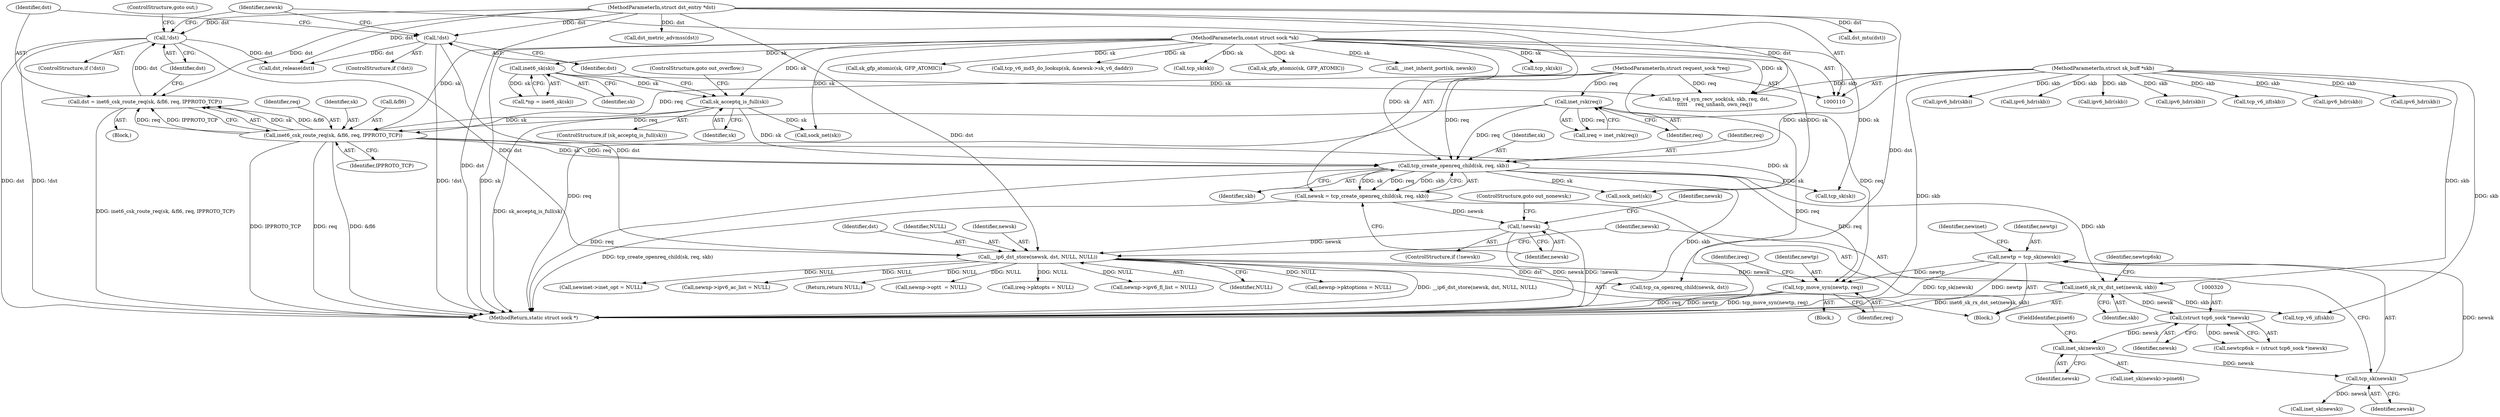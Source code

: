 digraph "0_linux_45f6fad84cc305103b28d73482b344d7f5b76f39_17@API" {
"1000592" [label="(Call,tcp_move_syn(newtp, req))"];
"1000331" [label="(Call,newtp = tcp_sk(newsk))"];
"1000333" [label="(Call,tcp_sk(newsk))"];
"1000324" [label="(Call,inet_sk(newsk))"];
"1000319" [label="(Call,(struct tcp6_sock *)newsk)"];
"1000314" [label="(Call,inet6_sk_rx_dst_set(newsk, skb))"];
"1000309" [label="(Call,__ip6_dst_store(newsk, dst, NULL, NULL))"];
"1000301" [label="(Call,!newsk)"];
"1000294" [label="(Call,newsk = tcp_create_openreq_child(sk, req, skb))"];
"1000296" [label="(Call,tcp_create_openreq_child(sk, req, skb))"];
"1000284" [label="(Call,inet6_csk_route_req(sk, &fl6, req, IPPROTO_TCP))"];
"1000275" [label="(Call,sk_acceptq_is_full(sk))"];
"1000123" [label="(Call,inet6_sk(sk))"];
"1000111" [label="(MethodParameterIn,const struct sock *sk)"];
"1000272" [label="(Call,inet_rsk(req))"];
"1000113" [label="(MethodParameterIn,struct request_sock *req)"];
"1000112" [label="(MethodParameterIn,struct sk_buff *skb)"];
"1000291" [label="(Call,!dst)"];
"1000282" [label="(Call,dst = inet6_csk_route_req(sk, &fl6, req, IPPROTO_TCP))"];
"1000114" [label="(MethodParameterIn,struct dst_entry *dst)"];
"1000279" [label="(Call,!dst)"];
"1000285" [label="(Identifier,sk)"];
"1000646" [label="(MethodReturn,static struct sock *)"];
"1000117" [label="(Block,)"];
"1000386" [label="(Call,newnp->ipv6_fl_list = NULL)"];
"1000286" [label="(Call,&fl6)"];
"1000332" [label="(Identifier,newtp)"];
"1000633" [label="(Call,sock_net(sk))"];
"1000277" [label="(ControlStructure,goto out_overflow;)"];
"1000289" [label="(Identifier,IPPROTO_TCP)"];
"1000275" [label="(Call,sk_acceptq_is_full(sk))"];
"1000312" [label="(Identifier,NULL)"];
"1000592" [label="(Call,tcp_move_syn(newtp, req))"];
"1000279" [label="(Call,!dst)"];
"1000313" [label="(Identifier,NULL)"];
"1000507" [label="(Call,tcp_sk(sk))"];
"1000310" [label="(Identifier,newsk)"];
"1000488" [label="(Call,dst_mtu(dst))"];
"1000292" [label="(Identifier,dst)"];
"1000281" [label="(Block,)"];
"1000324" [label="(Call,inet_sk(newsk))"];
"1000591" [label="(Block,)"];
"1000274" [label="(ControlStructure,if (sk_acceptq_is_full(sk)))"];
"1000402" [label="(Call,newnp->pktoptions = NULL)"];
"1000311" [label="(Identifier,dst)"];
"1000288" [label="(Identifier,req)"];
"1000376" [label="(Call,newinet->inet_opt = NULL)"];
"1000299" [label="(Identifier,skb)"];
"1000301" [label="(Call,!newsk)"];
"1000303" [label="(ControlStructure,goto out_nonewsk;)"];
"1000283" [label="(Identifier,dst)"];
"1000297" [label="(Identifier,sk)"];
"1000317" [label="(Call,newtcp6sk = (struct tcp6_sock *)newsk)"];
"1000302" [label="(Identifier,newsk)"];
"1000336" [label="(Identifier,newinet)"];
"1000314" [label="(Call,inet6_sk_rx_dst_set(newsk, skb))"];
"1000431" [label="(Call,ipv6_hdr(skb))"];
"1000121" [label="(Call,*np = inet6_sk(sk))"];
"1000300" [label="(ControlStructure,if (!newsk))"];
"1000291" [label="(Call,!dst)"];
"1000306" [label="(Identifier,newsk)"];
"1000608" [label="(Call,sk_gfp_atomic(sk, GFP_ATOMIC))"];
"1000293" [label="(ControlStructure,goto out;)"];
"1000593" [label="(Identifier,newtp)"];
"1000296" [label="(Call,tcp_create_openreq_child(sk, req, skb))"];
"1000331" [label="(Call,newtp = tcp_sk(newsk))"];
"1000315" [label="(Identifier,newsk)"];
"1000309" [label="(Call,__ip6_dst_store(newsk, dst, NULL, NULL))"];
"1000284" [label="(Call,inet6_csk_route_req(sk, &fl6, req, IPPROTO_TCP))"];
"1000114" [label="(MethodParameterIn,struct dst_entry *dst)"];
"1000319" [label="(Call,(struct tcp6_sock *)newsk)"];
"1000442" [label="(Call,ipv6_hdr(skb))"];
"1000337" [label="(Call,inet_sk(newsk))"];
"1000111" [label="(MethodParameterIn,const struct sock *sk)"];
"1000276" [label="(Identifier,sk)"];
"1000280" [label="(Identifier,dst)"];
"1000316" [label="(Identifier,skb)"];
"1000270" [label="(Call,ireq = inet_rsk(req))"];
"1000260" [label="(Call,ipv6_hdr(skb))"];
"1000641" [label="(Call,sock_net(sk))"];
"1000637" [label="(Call,dst_release(dst))"];
"1000123" [label="(Call,inet6_sk(sk))"];
"1000272" [label="(Call,inet_rsk(req))"];
"1000112" [label="(MethodParameterIn,struct sk_buff *skb)"];
"1000325" [label="(Identifier,newsk)"];
"1000290" [label="(ControlStructure,if (!dst))"];
"1000597" [label="(Identifier,ireq)"];
"1000298" [label="(Identifier,req)"];
"1000381" [label="(Call,newnp->ipv6_ac_list = NULL)"];
"1000494" [label="(Call,dst_metric_advmss(dst))"];
"1000282" [label="(Call,dst = inet6_csk_route_req(sk, &fl6, req, IPPROTO_TCP))"];
"1000542" [label="(Call,tcp_v6_md5_do_lookup(sk, &newsk->sk_v6_daddr))"];
"1000294" [label="(Call,newsk = tcp_create_openreq_child(sk, req, skb))"];
"1000321" [label="(Identifier,newsk)"];
"1000278" [label="(ControlStructure,if (!dst))"];
"1000124" [label="(Identifier,sk)"];
"1000333" [label="(Call,tcp_sk(newsk))"];
"1000423" [label="(Call,ipv6_hdr(skb))"];
"1000323" [label="(Call,inet_sk(newsk)->pinet6)"];
"1000594" [label="(Identifier,req)"];
"1000234" [label="(Call,tcp_v6_iif(skb))"];
"1000483" [label="(Call,tcp_ca_openreq_child(newsk, dst))"];
"1000142" [label="(Call,tcp_v4_syn_recv_sock(sk, skb, req, dst,\n\t\t\t\t\t     req_unhash, own_req))"];
"1000520" [label="(Call,tcp_sk(sk))"];
"1000241" [label="(Call,ipv6_hdr(skb))"];
"1000566" [label="(Call,sk_gfp_atomic(sk, GFP_ATOMIC))"];
"1000571" [label="(Call,__inet_inherit_port(sk, newsk))"];
"1000326" [label="(FieldIdentifier,pinet6)"];
"1000416" [label="(Call,tcp_v6_iif(skb))"];
"1000295" [label="(Identifier,newsk)"];
"1000644" [label="(Return,return NULL;)"];
"1000500" [label="(Call,tcp_sk(sk))"];
"1000318" [label="(Identifier,newtcp6sk)"];
"1000273" [label="(Identifier,req)"];
"1000407" [label="(Call,newnp->opt\t  = NULL)"];
"1000113" [label="(MethodParameterIn,struct request_sock *req)"];
"1000615" [label="(Call,ireq->pktopts = NULL)"];
"1000334" [label="(Identifier,newsk)"];
"1000249" [label="(Call,ipv6_hdr(skb))"];
"1000592" -> "1000591"  [label="AST: "];
"1000592" -> "1000594"  [label="CFG: "];
"1000593" -> "1000592"  [label="AST: "];
"1000594" -> "1000592"  [label="AST: "];
"1000597" -> "1000592"  [label="CFG: "];
"1000592" -> "1000646"  [label="DDG: tcp_move_syn(newtp, req)"];
"1000592" -> "1000646"  [label="DDG: req"];
"1000592" -> "1000646"  [label="DDG: newtp"];
"1000331" -> "1000592"  [label="DDG: newtp"];
"1000296" -> "1000592"  [label="DDG: req"];
"1000113" -> "1000592"  [label="DDG: req"];
"1000331" -> "1000117"  [label="AST: "];
"1000331" -> "1000333"  [label="CFG: "];
"1000332" -> "1000331"  [label="AST: "];
"1000333" -> "1000331"  [label="AST: "];
"1000336" -> "1000331"  [label="CFG: "];
"1000331" -> "1000646"  [label="DDG: tcp_sk(newsk)"];
"1000331" -> "1000646"  [label="DDG: newtp"];
"1000333" -> "1000331"  [label="DDG: newsk"];
"1000333" -> "1000334"  [label="CFG: "];
"1000334" -> "1000333"  [label="AST: "];
"1000324" -> "1000333"  [label="DDG: newsk"];
"1000333" -> "1000337"  [label="DDG: newsk"];
"1000324" -> "1000323"  [label="AST: "];
"1000324" -> "1000325"  [label="CFG: "];
"1000325" -> "1000324"  [label="AST: "];
"1000326" -> "1000324"  [label="CFG: "];
"1000319" -> "1000324"  [label="DDG: newsk"];
"1000319" -> "1000317"  [label="AST: "];
"1000319" -> "1000321"  [label="CFG: "];
"1000320" -> "1000319"  [label="AST: "];
"1000321" -> "1000319"  [label="AST: "];
"1000317" -> "1000319"  [label="CFG: "];
"1000319" -> "1000317"  [label="DDG: newsk"];
"1000314" -> "1000319"  [label="DDG: newsk"];
"1000314" -> "1000117"  [label="AST: "];
"1000314" -> "1000316"  [label="CFG: "];
"1000315" -> "1000314"  [label="AST: "];
"1000316" -> "1000314"  [label="AST: "];
"1000318" -> "1000314"  [label="CFG: "];
"1000314" -> "1000646"  [label="DDG: inet6_sk_rx_dst_set(newsk, skb)"];
"1000309" -> "1000314"  [label="DDG: newsk"];
"1000296" -> "1000314"  [label="DDG: skb"];
"1000112" -> "1000314"  [label="DDG: skb"];
"1000314" -> "1000416"  [label="DDG: skb"];
"1000309" -> "1000117"  [label="AST: "];
"1000309" -> "1000313"  [label="CFG: "];
"1000310" -> "1000309"  [label="AST: "];
"1000311" -> "1000309"  [label="AST: "];
"1000312" -> "1000309"  [label="AST: "];
"1000313" -> "1000309"  [label="AST: "];
"1000315" -> "1000309"  [label="CFG: "];
"1000309" -> "1000646"  [label="DDG: __ip6_dst_store(newsk, dst, NULL, NULL)"];
"1000301" -> "1000309"  [label="DDG: newsk"];
"1000291" -> "1000309"  [label="DDG: dst"];
"1000279" -> "1000309"  [label="DDG: dst"];
"1000114" -> "1000309"  [label="DDG: dst"];
"1000309" -> "1000376"  [label="DDG: NULL"];
"1000309" -> "1000381"  [label="DDG: NULL"];
"1000309" -> "1000386"  [label="DDG: NULL"];
"1000309" -> "1000402"  [label="DDG: NULL"];
"1000309" -> "1000407"  [label="DDG: NULL"];
"1000309" -> "1000483"  [label="DDG: dst"];
"1000309" -> "1000615"  [label="DDG: NULL"];
"1000309" -> "1000644"  [label="DDG: NULL"];
"1000301" -> "1000300"  [label="AST: "];
"1000301" -> "1000302"  [label="CFG: "];
"1000302" -> "1000301"  [label="AST: "];
"1000303" -> "1000301"  [label="CFG: "];
"1000306" -> "1000301"  [label="CFG: "];
"1000301" -> "1000646"  [label="DDG: !newsk"];
"1000301" -> "1000646"  [label="DDG: newsk"];
"1000294" -> "1000301"  [label="DDG: newsk"];
"1000294" -> "1000117"  [label="AST: "];
"1000294" -> "1000296"  [label="CFG: "];
"1000295" -> "1000294"  [label="AST: "];
"1000296" -> "1000294"  [label="AST: "];
"1000302" -> "1000294"  [label="CFG: "];
"1000294" -> "1000646"  [label="DDG: tcp_create_openreq_child(sk, req, skb)"];
"1000296" -> "1000294"  [label="DDG: sk"];
"1000296" -> "1000294"  [label="DDG: req"];
"1000296" -> "1000294"  [label="DDG: skb"];
"1000296" -> "1000299"  [label="CFG: "];
"1000297" -> "1000296"  [label="AST: "];
"1000298" -> "1000296"  [label="AST: "];
"1000299" -> "1000296"  [label="AST: "];
"1000296" -> "1000646"  [label="DDG: req"];
"1000296" -> "1000646"  [label="DDG: skb"];
"1000284" -> "1000296"  [label="DDG: sk"];
"1000284" -> "1000296"  [label="DDG: req"];
"1000275" -> "1000296"  [label="DDG: sk"];
"1000111" -> "1000296"  [label="DDG: sk"];
"1000272" -> "1000296"  [label="DDG: req"];
"1000113" -> "1000296"  [label="DDG: req"];
"1000112" -> "1000296"  [label="DDG: skb"];
"1000296" -> "1000500"  [label="DDG: sk"];
"1000296" -> "1000641"  [label="DDG: sk"];
"1000284" -> "1000282"  [label="AST: "];
"1000284" -> "1000289"  [label="CFG: "];
"1000285" -> "1000284"  [label="AST: "];
"1000286" -> "1000284"  [label="AST: "];
"1000288" -> "1000284"  [label="AST: "];
"1000289" -> "1000284"  [label="AST: "];
"1000282" -> "1000284"  [label="CFG: "];
"1000284" -> "1000646"  [label="DDG: &fl6"];
"1000284" -> "1000646"  [label="DDG: IPPROTO_TCP"];
"1000284" -> "1000646"  [label="DDG: req"];
"1000284" -> "1000282"  [label="DDG: sk"];
"1000284" -> "1000282"  [label="DDG: &fl6"];
"1000284" -> "1000282"  [label="DDG: req"];
"1000284" -> "1000282"  [label="DDG: IPPROTO_TCP"];
"1000275" -> "1000284"  [label="DDG: sk"];
"1000111" -> "1000284"  [label="DDG: sk"];
"1000272" -> "1000284"  [label="DDG: req"];
"1000113" -> "1000284"  [label="DDG: req"];
"1000284" -> "1000641"  [label="DDG: sk"];
"1000275" -> "1000274"  [label="AST: "];
"1000275" -> "1000276"  [label="CFG: "];
"1000276" -> "1000275"  [label="AST: "];
"1000277" -> "1000275"  [label="CFG: "];
"1000280" -> "1000275"  [label="CFG: "];
"1000275" -> "1000646"  [label="DDG: sk_acceptq_is_full(sk)"];
"1000123" -> "1000275"  [label="DDG: sk"];
"1000111" -> "1000275"  [label="DDG: sk"];
"1000275" -> "1000633"  [label="DDG: sk"];
"1000123" -> "1000121"  [label="AST: "];
"1000123" -> "1000124"  [label="CFG: "];
"1000124" -> "1000123"  [label="AST: "];
"1000121" -> "1000123"  [label="CFG: "];
"1000123" -> "1000121"  [label="DDG: sk"];
"1000111" -> "1000123"  [label="DDG: sk"];
"1000123" -> "1000142"  [label="DDG: sk"];
"1000111" -> "1000110"  [label="AST: "];
"1000111" -> "1000646"  [label="DDG: sk"];
"1000111" -> "1000142"  [label="DDG: sk"];
"1000111" -> "1000500"  [label="DDG: sk"];
"1000111" -> "1000507"  [label="DDG: sk"];
"1000111" -> "1000520"  [label="DDG: sk"];
"1000111" -> "1000542"  [label="DDG: sk"];
"1000111" -> "1000566"  [label="DDG: sk"];
"1000111" -> "1000571"  [label="DDG: sk"];
"1000111" -> "1000608"  [label="DDG: sk"];
"1000111" -> "1000633"  [label="DDG: sk"];
"1000111" -> "1000641"  [label="DDG: sk"];
"1000272" -> "1000270"  [label="AST: "];
"1000272" -> "1000273"  [label="CFG: "];
"1000273" -> "1000272"  [label="AST: "];
"1000270" -> "1000272"  [label="CFG: "];
"1000272" -> "1000646"  [label="DDG: req"];
"1000272" -> "1000270"  [label="DDG: req"];
"1000113" -> "1000272"  [label="DDG: req"];
"1000113" -> "1000110"  [label="AST: "];
"1000113" -> "1000646"  [label="DDG: req"];
"1000113" -> "1000142"  [label="DDG: req"];
"1000112" -> "1000110"  [label="AST: "];
"1000112" -> "1000646"  [label="DDG: skb"];
"1000112" -> "1000142"  [label="DDG: skb"];
"1000112" -> "1000234"  [label="DDG: skb"];
"1000112" -> "1000241"  [label="DDG: skb"];
"1000112" -> "1000249"  [label="DDG: skb"];
"1000112" -> "1000260"  [label="DDG: skb"];
"1000112" -> "1000416"  [label="DDG: skb"];
"1000112" -> "1000423"  [label="DDG: skb"];
"1000112" -> "1000431"  [label="DDG: skb"];
"1000112" -> "1000442"  [label="DDG: skb"];
"1000291" -> "1000290"  [label="AST: "];
"1000291" -> "1000292"  [label="CFG: "];
"1000292" -> "1000291"  [label="AST: "];
"1000293" -> "1000291"  [label="CFG: "];
"1000295" -> "1000291"  [label="CFG: "];
"1000291" -> "1000646"  [label="DDG: !dst"];
"1000291" -> "1000646"  [label="DDG: dst"];
"1000282" -> "1000291"  [label="DDG: dst"];
"1000114" -> "1000291"  [label="DDG: dst"];
"1000291" -> "1000637"  [label="DDG: dst"];
"1000282" -> "1000281"  [label="AST: "];
"1000283" -> "1000282"  [label="AST: "];
"1000292" -> "1000282"  [label="CFG: "];
"1000282" -> "1000646"  [label="DDG: inet6_csk_route_req(sk, &fl6, req, IPPROTO_TCP)"];
"1000114" -> "1000282"  [label="DDG: dst"];
"1000114" -> "1000110"  [label="AST: "];
"1000114" -> "1000646"  [label="DDG: dst"];
"1000114" -> "1000142"  [label="DDG: dst"];
"1000114" -> "1000279"  [label="DDG: dst"];
"1000114" -> "1000483"  [label="DDG: dst"];
"1000114" -> "1000488"  [label="DDG: dst"];
"1000114" -> "1000494"  [label="DDG: dst"];
"1000114" -> "1000637"  [label="DDG: dst"];
"1000279" -> "1000278"  [label="AST: "];
"1000279" -> "1000280"  [label="CFG: "];
"1000280" -> "1000279"  [label="AST: "];
"1000283" -> "1000279"  [label="CFG: "];
"1000295" -> "1000279"  [label="CFG: "];
"1000279" -> "1000646"  [label="DDG: !dst"];
"1000279" -> "1000637"  [label="DDG: dst"];
}
